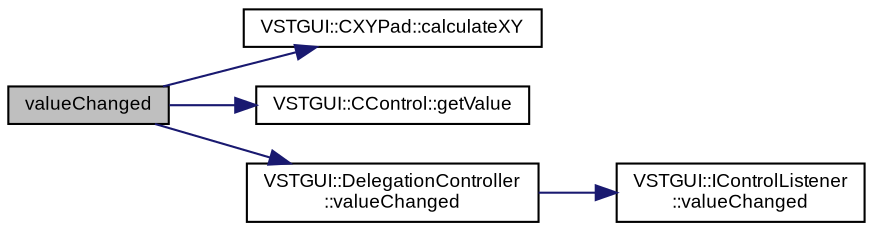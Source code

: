 digraph "valueChanged"
{
  bgcolor="transparent";
  edge [fontname="Arial",fontsize="9",labelfontname="Arial",labelfontsize="9"];
  node [fontname="Arial",fontsize="9",shape=record];
  rankdir="LR";
  Node1 [label="valueChanged",height=0.2,width=0.4,color="black", fillcolor="grey75", style="filled" fontcolor="black"];
  Node1 -> Node2 [color="midnightblue",fontsize="9",style="solid",fontname="Arial"];
  Node2 [label="VSTGUI::CXYPad::calculateXY",height=0.2,width=0.4,color="black",URL="$class_v_s_t_g_u_i_1_1_c_x_y_pad.html#aae815f867585ca9ba87cef8af568603d"];
  Node1 -> Node3 [color="midnightblue",fontsize="9",style="solid",fontname="Arial"];
  Node3 [label="VSTGUI::CControl::getValue",height=0.2,width=0.4,color="black",URL="$class_v_s_t_g_u_i_1_1_c_control.html#a0cecc937d7e222b7e3d8fac5294aa38f"];
  Node1 -> Node4 [color="midnightblue",fontsize="9",style="solid",fontname="Arial"];
  Node4 [label="VSTGUI::DelegationController\l::valueChanged",height=0.2,width=0.4,color="black",URL="$class_v_s_t_g_u_i_1_1_delegation_controller.html#a9e11979012090b0ff41c3f59aef6023d"];
  Node4 -> Node5 [color="midnightblue",fontsize="9",style="solid",fontname="Arial"];
  Node5 [label="VSTGUI::IControlListener\l::valueChanged",height=0.2,width=0.4,color="black",URL="$class_v_s_t_g_u_i_1_1_i_control_listener.html#a296f15a574e04152381eb01632abfec1"];
}
